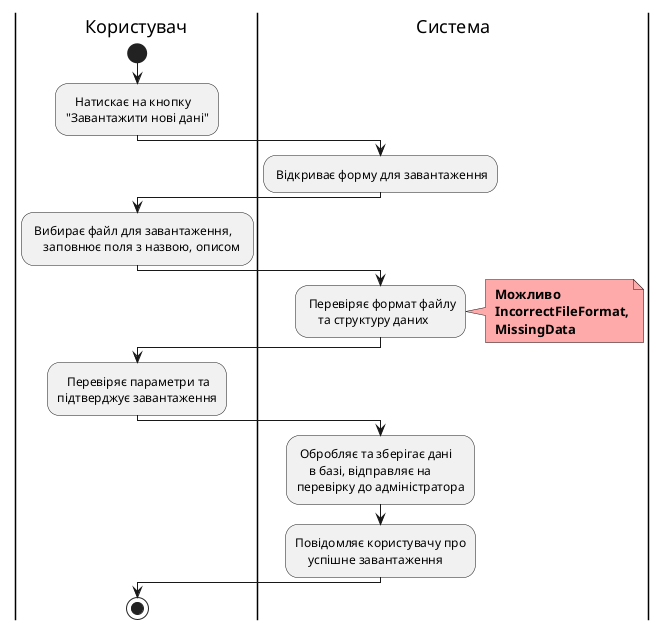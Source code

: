 <center style="
    border-radius:4px;
    border: 1px solid #cfd7e6;
    box-shadow: 0 1px 3px 0 rgba(89,105,129,.05), 0 1px 1px 0 rgba(0,0,0,.025);
    padding: 1em;"
    >

@startuml
    |Користувач|
        start
        :   Натискає на кнопку 
        "Завантажити нові дані";
    |Система|
        : Відкриває форму для завантаження;
    |Користувач|
        : Вибирає файл для завантаження, 
            заповнює поля з назвою, описом ;
    |Система|
        : Перевіряє формат файлу
            та структуру даних;
        note right #ffaaaa
        <b> Можливо
        <b> IncorrectFileFormat,
        <b> MissingData
        end note
    |Користувач|
        :   Перевіряє параметри та 
        підтверджує завантаження;
    |Система|
        : Обробляє та зберігає дані 
            в базі, відправляє на 
        перевірку до адміністратора;
        :Повідомляє користувачу про 
            успішне завантаження;
    |Користувач|
        stop;

@enduml

</center>